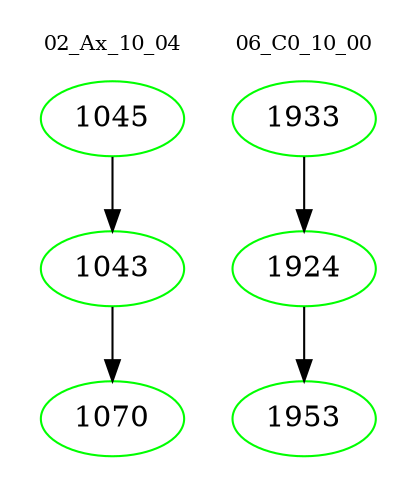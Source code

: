 digraph{
subgraph cluster_0 {
color = white
label = "02_Ax_10_04";
fontsize=10;
T0_1045 [label="1045", color="green"]
T0_1045 -> T0_1043 [color="black"]
T0_1043 [label="1043", color="green"]
T0_1043 -> T0_1070 [color="black"]
T0_1070 [label="1070", color="green"]
}
subgraph cluster_1 {
color = white
label = "06_C0_10_00";
fontsize=10;
T1_1933 [label="1933", color="green"]
T1_1933 -> T1_1924 [color="black"]
T1_1924 [label="1924", color="green"]
T1_1924 -> T1_1953 [color="black"]
T1_1953 [label="1953", color="green"]
}
}
